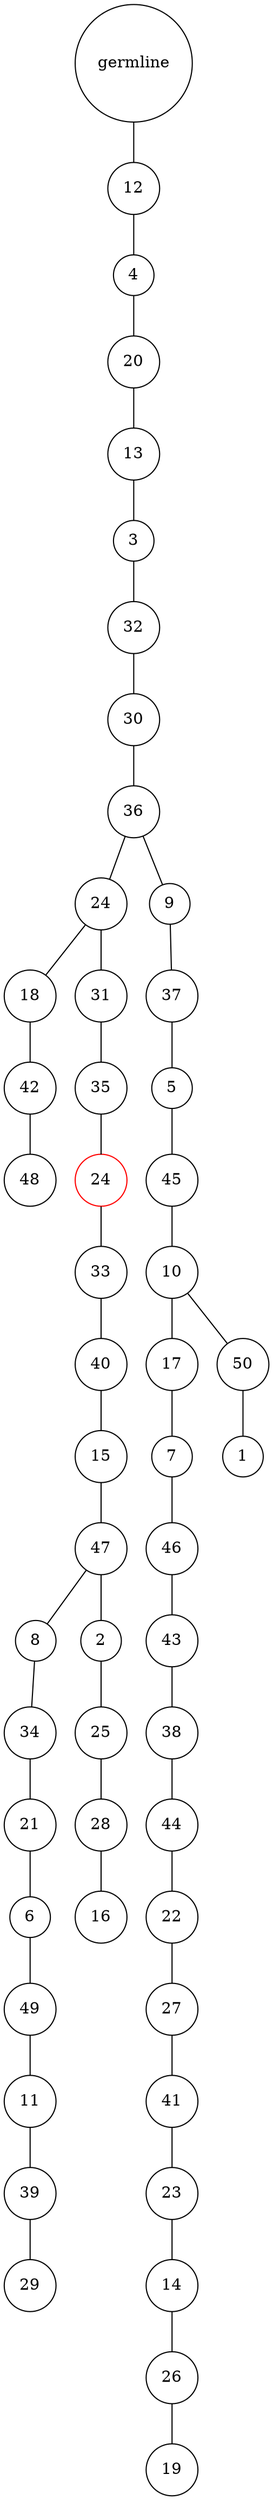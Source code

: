 graph {
	rankdir=UD;
	splines=line;
	node [shape=circle]
	"0x7f5cabbf36d0" [label="germline"];
	"0x7f5cabbf3700" [label="12"];
	"0x7f5cabbf36d0" -- "0x7f5cabbf3700" ;
	"0x7f5cabbf3730" [label="4"];
	"0x7f5cabbf3700" -- "0x7f5cabbf3730" ;
	"0x7f5cabbf3760" [label="20"];
	"0x7f5cabbf3730" -- "0x7f5cabbf3760" ;
	"0x7f5cabbf3790" [label="13"];
	"0x7f5cabbf3760" -- "0x7f5cabbf3790" ;
	"0x7f5cabbf37c0" [label="3"];
	"0x7f5cabbf3790" -- "0x7f5cabbf37c0" ;
	"0x7f5cabbf37f0" [label="32"];
	"0x7f5cabbf37c0" -- "0x7f5cabbf37f0" ;
	"0x7f5cabbf3820" [label="30"];
	"0x7f5cabbf37f0" -- "0x7f5cabbf3820" ;
	"0x7f5cabbf3850" [label="36"];
	"0x7f5cabbf3820" -- "0x7f5cabbf3850" ;
	"0x7f5cabbf3880" [label="24"];
	"0x7f5cabbf3850" -- "0x7f5cabbf3880" ;
	"0x7f5cabbf38b0" [label="18"];
	"0x7f5cabbf3880" -- "0x7f5cabbf38b0" ;
	"0x7f5cabbf38e0" [label="42"];
	"0x7f5cabbf38b0" -- "0x7f5cabbf38e0" ;
	"0x7f5cabbf3910" [label="48"];
	"0x7f5cabbf38e0" -- "0x7f5cabbf3910" ;
	"0x7f5cabbf3940" [label="31"];
	"0x7f5cabbf3880" -- "0x7f5cabbf3940" ;
	"0x7f5cabbf3970" [label="35"];
	"0x7f5cabbf3940" -- "0x7f5cabbf3970" ;
	"0x7f5cabbf39a0" [label="24",color="red"];
	"0x7f5cabbf3970" -- "0x7f5cabbf39a0" ;
	"0x7f5cabbf39d0" [label="33"];
	"0x7f5cabbf39a0" -- "0x7f5cabbf39d0" ;
	"0x7f5cabbf3a00" [label="40"];
	"0x7f5cabbf39d0" -- "0x7f5cabbf3a00" ;
	"0x7f5cabbf3a30" [label="15"];
	"0x7f5cabbf3a00" -- "0x7f5cabbf3a30" ;
	"0x7f5cabbf3a60" [label="47"];
	"0x7f5cabbf3a30" -- "0x7f5cabbf3a60" ;
	"0x7f5cabbf3a90" [label="8"];
	"0x7f5cabbf3a60" -- "0x7f5cabbf3a90" ;
	"0x7f5cabbf3ac0" [label="34"];
	"0x7f5cabbf3a90" -- "0x7f5cabbf3ac0" ;
	"0x7f5cabbf3af0" [label="21"];
	"0x7f5cabbf3ac0" -- "0x7f5cabbf3af0" ;
	"0x7f5cabbf3b20" [label="6"];
	"0x7f5cabbf3af0" -- "0x7f5cabbf3b20" ;
	"0x7f5cabbf3b50" [label="49"];
	"0x7f5cabbf3b20" -- "0x7f5cabbf3b50" ;
	"0x7f5cabbf3b80" [label="11"];
	"0x7f5cabbf3b50" -- "0x7f5cabbf3b80" ;
	"0x7f5cabbf3bb0" [label="39"];
	"0x7f5cabbf3b80" -- "0x7f5cabbf3bb0" ;
	"0x7f5cabbf3be0" [label="29"];
	"0x7f5cabbf3bb0" -- "0x7f5cabbf3be0" ;
	"0x7f5cabbf3c10" [label="2"];
	"0x7f5cabbf3a60" -- "0x7f5cabbf3c10" ;
	"0x7f5cabbf3c40" [label="25"];
	"0x7f5cabbf3c10" -- "0x7f5cabbf3c40" ;
	"0x7f5cabbf3c70" [label="28"];
	"0x7f5cabbf3c40" -- "0x7f5cabbf3c70" ;
	"0x7f5cabbf3ca0" [label="16"];
	"0x7f5cabbf3c70" -- "0x7f5cabbf3ca0" ;
	"0x7f5cabbf3cd0" [label="9"];
	"0x7f5cabbf3850" -- "0x7f5cabbf3cd0" ;
	"0x7f5cabbf3d00" [label="37"];
	"0x7f5cabbf3cd0" -- "0x7f5cabbf3d00" ;
	"0x7f5cabbf3d30" [label="5"];
	"0x7f5cabbf3d00" -- "0x7f5cabbf3d30" ;
	"0x7f5cabbf3d60" [label="45"];
	"0x7f5cabbf3d30" -- "0x7f5cabbf3d60" ;
	"0x7f5cabbf3d90" [label="10"];
	"0x7f5cabbf3d60" -- "0x7f5cabbf3d90" ;
	"0x7f5cabbf3dc0" [label="17"];
	"0x7f5cabbf3d90" -- "0x7f5cabbf3dc0" ;
	"0x7f5cabbf3df0" [label="7"];
	"0x7f5cabbf3dc0" -- "0x7f5cabbf3df0" ;
	"0x7f5cabbf3e20" [label="46"];
	"0x7f5cabbf3df0" -- "0x7f5cabbf3e20" ;
	"0x7f5cabbf3e50" [label="43"];
	"0x7f5cabbf3e20" -- "0x7f5cabbf3e50" ;
	"0x7f5cabbf3e80" [label="38"];
	"0x7f5cabbf3e50" -- "0x7f5cabbf3e80" ;
	"0x7f5cabbf3eb0" [label="44"];
	"0x7f5cabbf3e80" -- "0x7f5cabbf3eb0" ;
	"0x7f5cabbf3ee0" [label="22"];
	"0x7f5cabbf3eb0" -- "0x7f5cabbf3ee0" ;
	"0x7f5cabbf3f10" [label="27"];
	"0x7f5cabbf3ee0" -- "0x7f5cabbf3f10" ;
	"0x7f5cabbf3f40" [label="41"];
	"0x7f5cabbf3f10" -- "0x7f5cabbf3f40" ;
	"0x7f5cabbf3f70" [label="23"];
	"0x7f5cabbf3f40" -- "0x7f5cabbf3f70" ;
	"0x7f5cabbf3fa0" [label="14"];
	"0x7f5cabbf3f70" -- "0x7f5cabbf3fa0" ;
	"0x7f5cabbf3fd0" [label="26"];
	"0x7f5cabbf3fa0" -- "0x7f5cabbf3fd0" ;
	"0x7f5cabb78040" [label="19"];
	"0x7f5cabbf3fd0" -- "0x7f5cabb78040" ;
	"0x7f5cabb78070" [label="50"];
	"0x7f5cabbf3d90" -- "0x7f5cabb78070" ;
	"0x7f5cabb780a0" [label="1"];
	"0x7f5cabb78070" -- "0x7f5cabb780a0" ;
}
